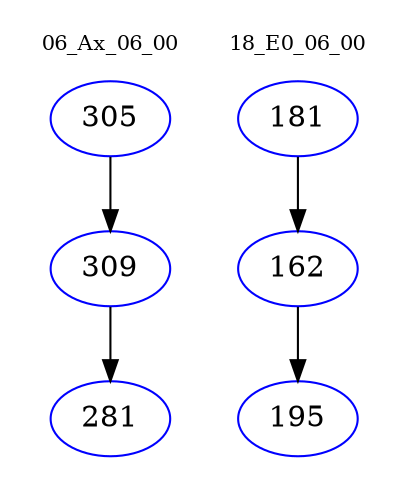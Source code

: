 digraph{
subgraph cluster_0 {
color = white
label = "06_Ax_06_00";
fontsize=10;
T0_305 [label="305", color="blue"]
T0_305 -> T0_309 [color="black"]
T0_309 [label="309", color="blue"]
T0_309 -> T0_281 [color="black"]
T0_281 [label="281", color="blue"]
}
subgraph cluster_1 {
color = white
label = "18_E0_06_00";
fontsize=10;
T1_181 [label="181", color="blue"]
T1_181 -> T1_162 [color="black"]
T1_162 [label="162", color="blue"]
T1_162 -> T1_195 [color="black"]
T1_195 [label="195", color="blue"]
}
}
